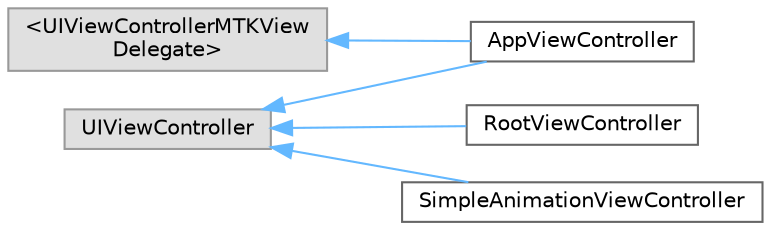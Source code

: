 digraph "类继承关系图"
{
 // LATEX_PDF_SIZE
  bgcolor="transparent";
  edge [fontname=Helvetica,fontsize=10,labelfontname=Helvetica,labelfontsize=10];
  node [fontname=Helvetica,fontsize=10,shape=box,height=0.2,width=0.4];
  rankdir="LR";
  Node0 [id="Node000000",label="UIViewController",height=0.2,width=0.4,color="grey60", fillcolor="#E0E0E0", style="filled",tooltip=" "];
  Node0 -> Node1 [id="edge7796_Node000000_Node000001",dir="back",color="steelblue1",style="solid",tooltip=" "];
  Node1 [id="Node000001",label="AppViewController",height=0.2,width=0.4,color="grey40", fillcolor="white", style="filled",URL="$interface_app_view_controller.html",tooltip=" "];
  Node0 -> Node3 [id="edge7797_Node000000_Node000003",dir="back",color="steelblue1",style="solid",tooltip=" "];
  Node3 [id="Node000003",label="RootViewController",height=0.2,width=0.4,color="grey40", fillcolor="white", style="filled",URL="$interface_root_view_controller.html",tooltip=" "];
  Node0 -> Node4 [id="edge7798_Node000000_Node000004",dir="back",color="steelblue1",style="solid",tooltip=" "];
  Node4 [id="Node000004",label="SimpleAnimationViewController",height=0.2,width=0.4,color="grey40", fillcolor="white", style="filled",URL="$interface_simple_animation_view_controller.html",tooltip=" "];
  Node2 [id="Node000002",label="\<UIViewControllerMTKView\lDelegate\>",height=0.2,width=0.4,color="grey60", fillcolor="#E0E0E0", style="filled",tooltip=" "];
  Node2 -> Node1 [id="edge7799_Node000002_Node000001",dir="back",color="steelblue1",style="solid",tooltip=" "];
}

